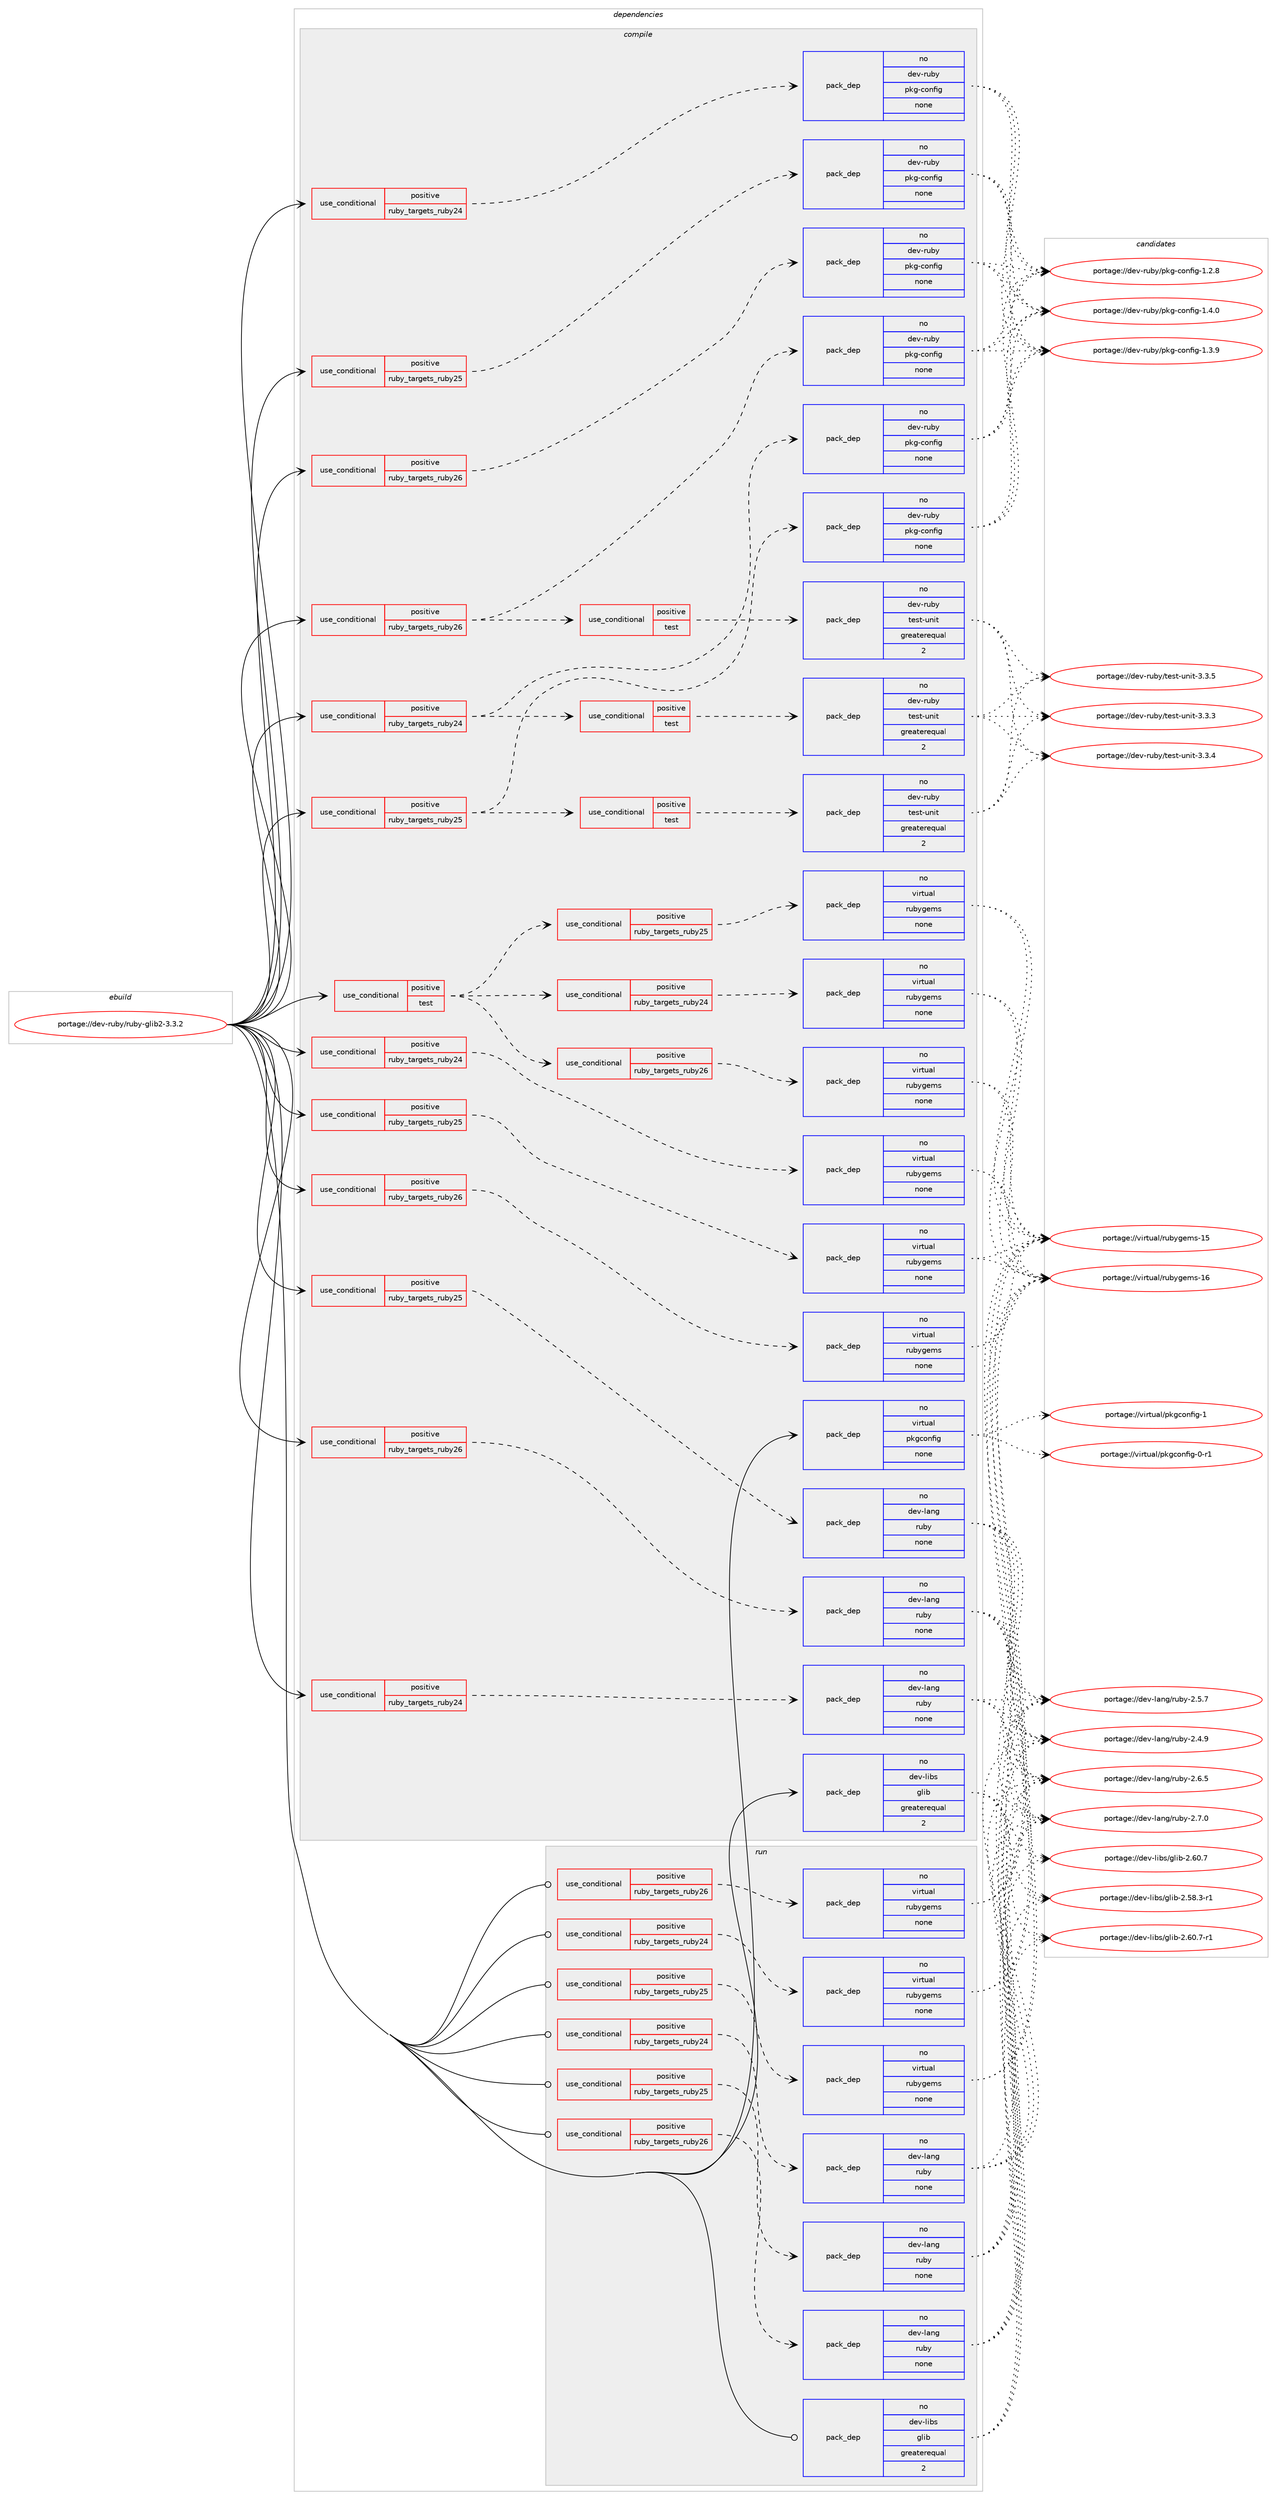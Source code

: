 digraph prolog {

# *************
# Graph options
# *************

newrank=true;
concentrate=true;
compound=true;
graph [rankdir=LR,fontname=Helvetica,fontsize=10,ranksep=1.5];#, ranksep=2.5, nodesep=0.2];
edge  [arrowhead=vee];
node  [fontname=Helvetica,fontsize=10];

# **********
# The ebuild
# **********

subgraph cluster_leftcol {
color=gray;
rank=same;
label=<<i>ebuild</i>>;
id [label="portage://dev-ruby/ruby-glib2-3.3.2", color=red, width=4, href="../dev-ruby/ruby-glib2-3.3.2.svg"];
}

# ****************
# The dependencies
# ****************

subgraph cluster_midcol {
color=gray;
label=<<i>dependencies</i>>;
subgraph cluster_compile {
fillcolor="#eeeeee";
style=filled;
label=<<i>compile</i>>;
subgraph cond72426 {
dependency326547 [label=<<TABLE BORDER="0" CELLBORDER="1" CELLSPACING="0" CELLPADDING="4"><TR><TD ROWSPAN="3" CELLPADDING="10">use_conditional</TD></TR><TR><TD>positive</TD></TR><TR><TD>ruby_targets_ruby24</TD></TR></TABLE>>, shape=none, color=red];
subgraph pack249374 {
dependency326548 [label=<<TABLE BORDER="0" CELLBORDER="1" CELLSPACING="0" CELLPADDING="4" WIDTH="220"><TR><TD ROWSPAN="6" CELLPADDING="30">pack_dep</TD></TR><TR><TD WIDTH="110">no</TD></TR><TR><TD>dev-lang</TD></TR><TR><TD>ruby</TD></TR><TR><TD>none</TD></TR><TR><TD></TD></TR></TABLE>>, shape=none, color=blue];
}
dependency326547:e -> dependency326548:w [weight=20,style="dashed",arrowhead="vee"];
}
id:e -> dependency326547:w [weight=20,style="solid",arrowhead="vee"];
subgraph cond72427 {
dependency326549 [label=<<TABLE BORDER="0" CELLBORDER="1" CELLSPACING="0" CELLPADDING="4"><TR><TD ROWSPAN="3" CELLPADDING="10">use_conditional</TD></TR><TR><TD>positive</TD></TR><TR><TD>ruby_targets_ruby24</TD></TR></TABLE>>, shape=none, color=red];
subgraph pack249375 {
dependency326550 [label=<<TABLE BORDER="0" CELLBORDER="1" CELLSPACING="0" CELLPADDING="4" WIDTH="220"><TR><TD ROWSPAN="6" CELLPADDING="30">pack_dep</TD></TR><TR><TD WIDTH="110">no</TD></TR><TR><TD>dev-ruby</TD></TR><TR><TD>pkg-config</TD></TR><TR><TD>none</TD></TR><TR><TD></TD></TR></TABLE>>, shape=none, color=blue];
}
dependency326549:e -> dependency326550:w [weight=20,style="dashed",arrowhead="vee"];
}
id:e -> dependency326549:w [weight=20,style="solid",arrowhead="vee"];
subgraph cond72428 {
dependency326551 [label=<<TABLE BORDER="0" CELLBORDER="1" CELLSPACING="0" CELLPADDING="4"><TR><TD ROWSPAN="3" CELLPADDING="10">use_conditional</TD></TR><TR><TD>positive</TD></TR><TR><TD>ruby_targets_ruby24</TD></TR></TABLE>>, shape=none, color=red];
subgraph pack249376 {
dependency326552 [label=<<TABLE BORDER="0" CELLBORDER="1" CELLSPACING="0" CELLPADDING="4" WIDTH="220"><TR><TD ROWSPAN="6" CELLPADDING="30">pack_dep</TD></TR><TR><TD WIDTH="110">no</TD></TR><TR><TD>dev-ruby</TD></TR><TR><TD>pkg-config</TD></TR><TR><TD>none</TD></TR><TR><TD></TD></TR></TABLE>>, shape=none, color=blue];
}
dependency326551:e -> dependency326552:w [weight=20,style="dashed",arrowhead="vee"];
subgraph cond72429 {
dependency326553 [label=<<TABLE BORDER="0" CELLBORDER="1" CELLSPACING="0" CELLPADDING="4"><TR><TD ROWSPAN="3" CELLPADDING="10">use_conditional</TD></TR><TR><TD>positive</TD></TR><TR><TD>test</TD></TR></TABLE>>, shape=none, color=red];
subgraph pack249377 {
dependency326554 [label=<<TABLE BORDER="0" CELLBORDER="1" CELLSPACING="0" CELLPADDING="4" WIDTH="220"><TR><TD ROWSPAN="6" CELLPADDING="30">pack_dep</TD></TR><TR><TD WIDTH="110">no</TD></TR><TR><TD>dev-ruby</TD></TR><TR><TD>test-unit</TD></TR><TR><TD>greaterequal</TD></TR><TR><TD>2</TD></TR></TABLE>>, shape=none, color=blue];
}
dependency326553:e -> dependency326554:w [weight=20,style="dashed",arrowhead="vee"];
}
dependency326551:e -> dependency326553:w [weight=20,style="dashed",arrowhead="vee"];
}
id:e -> dependency326551:w [weight=20,style="solid",arrowhead="vee"];
subgraph cond72430 {
dependency326555 [label=<<TABLE BORDER="0" CELLBORDER="1" CELLSPACING="0" CELLPADDING="4"><TR><TD ROWSPAN="3" CELLPADDING="10">use_conditional</TD></TR><TR><TD>positive</TD></TR><TR><TD>ruby_targets_ruby24</TD></TR></TABLE>>, shape=none, color=red];
subgraph pack249378 {
dependency326556 [label=<<TABLE BORDER="0" CELLBORDER="1" CELLSPACING="0" CELLPADDING="4" WIDTH="220"><TR><TD ROWSPAN="6" CELLPADDING="30">pack_dep</TD></TR><TR><TD WIDTH="110">no</TD></TR><TR><TD>virtual</TD></TR><TR><TD>rubygems</TD></TR><TR><TD>none</TD></TR><TR><TD></TD></TR></TABLE>>, shape=none, color=blue];
}
dependency326555:e -> dependency326556:w [weight=20,style="dashed",arrowhead="vee"];
}
id:e -> dependency326555:w [weight=20,style="solid",arrowhead="vee"];
subgraph cond72431 {
dependency326557 [label=<<TABLE BORDER="0" CELLBORDER="1" CELLSPACING="0" CELLPADDING="4"><TR><TD ROWSPAN="3" CELLPADDING="10">use_conditional</TD></TR><TR><TD>positive</TD></TR><TR><TD>ruby_targets_ruby25</TD></TR></TABLE>>, shape=none, color=red];
subgraph pack249379 {
dependency326558 [label=<<TABLE BORDER="0" CELLBORDER="1" CELLSPACING="0" CELLPADDING="4" WIDTH="220"><TR><TD ROWSPAN="6" CELLPADDING="30">pack_dep</TD></TR><TR><TD WIDTH="110">no</TD></TR><TR><TD>dev-lang</TD></TR><TR><TD>ruby</TD></TR><TR><TD>none</TD></TR><TR><TD></TD></TR></TABLE>>, shape=none, color=blue];
}
dependency326557:e -> dependency326558:w [weight=20,style="dashed",arrowhead="vee"];
}
id:e -> dependency326557:w [weight=20,style="solid",arrowhead="vee"];
subgraph cond72432 {
dependency326559 [label=<<TABLE BORDER="0" CELLBORDER="1" CELLSPACING="0" CELLPADDING="4"><TR><TD ROWSPAN="3" CELLPADDING="10">use_conditional</TD></TR><TR><TD>positive</TD></TR><TR><TD>ruby_targets_ruby25</TD></TR></TABLE>>, shape=none, color=red];
subgraph pack249380 {
dependency326560 [label=<<TABLE BORDER="0" CELLBORDER="1" CELLSPACING="0" CELLPADDING="4" WIDTH="220"><TR><TD ROWSPAN="6" CELLPADDING="30">pack_dep</TD></TR><TR><TD WIDTH="110">no</TD></TR><TR><TD>dev-ruby</TD></TR><TR><TD>pkg-config</TD></TR><TR><TD>none</TD></TR><TR><TD></TD></TR></TABLE>>, shape=none, color=blue];
}
dependency326559:e -> dependency326560:w [weight=20,style="dashed",arrowhead="vee"];
}
id:e -> dependency326559:w [weight=20,style="solid",arrowhead="vee"];
subgraph cond72433 {
dependency326561 [label=<<TABLE BORDER="0" CELLBORDER="1" CELLSPACING="0" CELLPADDING="4"><TR><TD ROWSPAN="3" CELLPADDING="10">use_conditional</TD></TR><TR><TD>positive</TD></TR><TR><TD>ruby_targets_ruby25</TD></TR></TABLE>>, shape=none, color=red];
subgraph pack249381 {
dependency326562 [label=<<TABLE BORDER="0" CELLBORDER="1" CELLSPACING="0" CELLPADDING="4" WIDTH="220"><TR><TD ROWSPAN="6" CELLPADDING="30">pack_dep</TD></TR><TR><TD WIDTH="110">no</TD></TR><TR><TD>dev-ruby</TD></TR><TR><TD>pkg-config</TD></TR><TR><TD>none</TD></TR><TR><TD></TD></TR></TABLE>>, shape=none, color=blue];
}
dependency326561:e -> dependency326562:w [weight=20,style="dashed",arrowhead="vee"];
subgraph cond72434 {
dependency326563 [label=<<TABLE BORDER="0" CELLBORDER="1" CELLSPACING="0" CELLPADDING="4"><TR><TD ROWSPAN="3" CELLPADDING="10">use_conditional</TD></TR><TR><TD>positive</TD></TR><TR><TD>test</TD></TR></TABLE>>, shape=none, color=red];
subgraph pack249382 {
dependency326564 [label=<<TABLE BORDER="0" CELLBORDER="1" CELLSPACING="0" CELLPADDING="4" WIDTH="220"><TR><TD ROWSPAN="6" CELLPADDING="30">pack_dep</TD></TR><TR><TD WIDTH="110">no</TD></TR><TR><TD>dev-ruby</TD></TR><TR><TD>test-unit</TD></TR><TR><TD>greaterequal</TD></TR><TR><TD>2</TD></TR></TABLE>>, shape=none, color=blue];
}
dependency326563:e -> dependency326564:w [weight=20,style="dashed",arrowhead="vee"];
}
dependency326561:e -> dependency326563:w [weight=20,style="dashed",arrowhead="vee"];
}
id:e -> dependency326561:w [weight=20,style="solid",arrowhead="vee"];
subgraph cond72435 {
dependency326565 [label=<<TABLE BORDER="0" CELLBORDER="1" CELLSPACING="0" CELLPADDING="4"><TR><TD ROWSPAN="3" CELLPADDING="10">use_conditional</TD></TR><TR><TD>positive</TD></TR><TR><TD>ruby_targets_ruby25</TD></TR></TABLE>>, shape=none, color=red];
subgraph pack249383 {
dependency326566 [label=<<TABLE BORDER="0" CELLBORDER="1" CELLSPACING="0" CELLPADDING="4" WIDTH="220"><TR><TD ROWSPAN="6" CELLPADDING="30">pack_dep</TD></TR><TR><TD WIDTH="110">no</TD></TR><TR><TD>virtual</TD></TR><TR><TD>rubygems</TD></TR><TR><TD>none</TD></TR><TR><TD></TD></TR></TABLE>>, shape=none, color=blue];
}
dependency326565:e -> dependency326566:w [weight=20,style="dashed",arrowhead="vee"];
}
id:e -> dependency326565:w [weight=20,style="solid",arrowhead="vee"];
subgraph cond72436 {
dependency326567 [label=<<TABLE BORDER="0" CELLBORDER="1" CELLSPACING="0" CELLPADDING="4"><TR><TD ROWSPAN="3" CELLPADDING="10">use_conditional</TD></TR><TR><TD>positive</TD></TR><TR><TD>ruby_targets_ruby26</TD></TR></TABLE>>, shape=none, color=red];
subgraph pack249384 {
dependency326568 [label=<<TABLE BORDER="0" CELLBORDER="1" CELLSPACING="0" CELLPADDING="4" WIDTH="220"><TR><TD ROWSPAN="6" CELLPADDING="30">pack_dep</TD></TR><TR><TD WIDTH="110">no</TD></TR><TR><TD>dev-lang</TD></TR><TR><TD>ruby</TD></TR><TR><TD>none</TD></TR><TR><TD></TD></TR></TABLE>>, shape=none, color=blue];
}
dependency326567:e -> dependency326568:w [weight=20,style="dashed",arrowhead="vee"];
}
id:e -> dependency326567:w [weight=20,style="solid",arrowhead="vee"];
subgraph cond72437 {
dependency326569 [label=<<TABLE BORDER="0" CELLBORDER="1" CELLSPACING="0" CELLPADDING="4"><TR><TD ROWSPAN="3" CELLPADDING="10">use_conditional</TD></TR><TR><TD>positive</TD></TR><TR><TD>ruby_targets_ruby26</TD></TR></TABLE>>, shape=none, color=red];
subgraph pack249385 {
dependency326570 [label=<<TABLE BORDER="0" CELLBORDER="1" CELLSPACING="0" CELLPADDING="4" WIDTH="220"><TR><TD ROWSPAN="6" CELLPADDING="30">pack_dep</TD></TR><TR><TD WIDTH="110">no</TD></TR><TR><TD>dev-ruby</TD></TR><TR><TD>pkg-config</TD></TR><TR><TD>none</TD></TR><TR><TD></TD></TR></TABLE>>, shape=none, color=blue];
}
dependency326569:e -> dependency326570:w [weight=20,style="dashed",arrowhead="vee"];
}
id:e -> dependency326569:w [weight=20,style="solid",arrowhead="vee"];
subgraph cond72438 {
dependency326571 [label=<<TABLE BORDER="0" CELLBORDER="1" CELLSPACING="0" CELLPADDING="4"><TR><TD ROWSPAN="3" CELLPADDING="10">use_conditional</TD></TR><TR><TD>positive</TD></TR><TR><TD>ruby_targets_ruby26</TD></TR></TABLE>>, shape=none, color=red];
subgraph pack249386 {
dependency326572 [label=<<TABLE BORDER="0" CELLBORDER="1" CELLSPACING="0" CELLPADDING="4" WIDTH="220"><TR><TD ROWSPAN="6" CELLPADDING="30">pack_dep</TD></TR><TR><TD WIDTH="110">no</TD></TR><TR><TD>dev-ruby</TD></TR><TR><TD>pkg-config</TD></TR><TR><TD>none</TD></TR><TR><TD></TD></TR></TABLE>>, shape=none, color=blue];
}
dependency326571:e -> dependency326572:w [weight=20,style="dashed",arrowhead="vee"];
subgraph cond72439 {
dependency326573 [label=<<TABLE BORDER="0" CELLBORDER="1" CELLSPACING="0" CELLPADDING="4"><TR><TD ROWSPAN="3" CELLPADDING="10">use_conditional</TD></TR><TR><TD>positive</TD></TR><TR><TD>test</TD></TR></TABLE>>, shape=none, color=red];
subgraph pack249387 {
dependency326574 [label=<<TABLE BORDER="0" CELLBORDER="1" CELLSPACING="0" CELLPADDING="4" WIDTH="220"><TR><TD ROWSPAN="6" CELLPADDING="30">pack_dep</TD></TR><TR><TD WIDTH="110">no</TD></TR><TR><TD>dev-ruby</TD></TR><TR><TD>test-unit</TD></TR><TR><TD>greaterequal</TD></TR><TR><TD>2</TD></TR></TABLE>>, shape=none, color=blue];
}
dependency326573:e -> dependency326574:w [weight=20,style="dashed",arrowhead="vee"];
}
dependency326571:e -> dependency326573:w [weight=20,style="dashed",arrowhead="vee"];
}
id:e -> dependency326571:w [weight=20,style="solid",arrowhead="vee"];
subgraph cond72440 {
dependency326575 [label=<<TABLE BORDER="0" CELLBORDER="1" CELLSPACING="0" CELLPADDING="4"><TR><TD ROWSPAN="3" CELLPADDING="10">use_conditional</TD></TR><TR><TD>positive</TD></TR><TR><TD>ruby_targets_ruby26</TD></TR></TABLE>>, shape=none, color=red];
subgraph pack249388 {
dependency326576 [label=<<TABLE BORDER="0" CELLBORDER="1" CELLSPACING="0" CELLPADDING="4" WIDTH="220"><TR><TD ROWSPAN="6" CELLPADDING="30">pack_dep</TD></TR><TR><TD WIDTH="110">no</TD></TR><TR><TD>virtual</TD></TR><TR><TD>rubygems</TD></TR><TR><TD>none</TD></TR><TR><TD></TD></TR></TABLE>>, shape=none, color=blue];
}
dependency326575:e -> dependency326576:w [weight=20,style="dashed",arrowhead="vee"];
}
id:e -> dependency326575:w [weight=20,style="solid",arrowhead="vee"];
subgraph cond72441 {
dependency326577 [label=<<TABLE BORDER="0" CELLBORDER="1" CELLSPACING="0" CELLPADDING="4"><TR><TD ROWSPAN="3" CELLPADDING="10">use_conditional</TD></TR><TR><TD>positive</TD></TR><TR><TD>test</TD></TR></TABLE>>, shape=none, color=red];
subgraph cond72442 {
dependency326578 [label=<<TABLE BORDER="0" CELLBORDER="1" CELLSPACING="0" CELLPADDING="4"><TR><TD ROWSPAN="3" CELLPADDING="10">use_conditional</TD></TR><TR><TD>positive</TD></TR><TR><TD>ruby_targets_ruby24</TD></TR></TABLE>>, shape=none, color=red];
subgraph pack249389 {
dependency326579 [label=<<TABLE BORDER="0" CELLBORDER="1" CELLSPACING="0" CELLPADDING="4" WIDTH="220"><TR><TD ROWSPAN="6" CELLPADDING="30">pack_dep</TD></TR><TR><TD WIDTH="110">no</TD></TR><TR><TD>virtual</TD></TR><TR><TD>rubygems</TD></TR><TR><TD>none</TD></TR><TR><TD></TD></TR></TABLE>>, shape=none, color=blue];
}
dependency326578:e -> dependency326579:w [weight=20,style="dashed",arrowhead="vee"];
}
dependency326577:e -> dependency326578:w [weight=20,style="dashed",arrowhead="vee"];
subgraph cond72443 {
dependency326580 [label=<<TABLE BORDER="0" CELLBORDER="1" CELLSPACING="0" CELLPADDING="4"><TR><TD ROWSPAN="3" CELLPADDING="10">use_conditional</TD></TR><TR><TD>positive</TD></TR><TR><TD>ruby_targets_ruby25</TD></TR></TABLE>>, shape=none, color=red];
subgraph pack249390 {
dependency326581 [label=<<TABLE BORDER="0" CELLBORDER="1" CELLSPACING="0" CELLPADDING="4" WIDTH="220"><TR><TD ROWSPAN="6" CELLPADDING="30">pack_dep</TD></TR><TR><TD WIDTH="110">no</TD></TR><TR><TD>virtual</TD></TR><TR><TD>rubygems</TD></TR><TR><TD>none</TD></TR><TR><TD></TD></TR></TABLE>>, shape=none, color=blue];
}
dependency326580:e -> dependency326581:w [weight=20,style="dashed",arrowhead="vee"];
}
dependency326577:e -> dependency326580:w [weight=20,style="dashed",arrowhead="vee"];
subgraph cond72444 {
dependency326582 [label=<<TABLE BORDER="0" CELLBORDER="1" CELLSPACING="0" CELLPADDING="4"><TR><TD ROWSPAN="3" CELLPADDING="10">use_conditional</TD></TR><TR><TD>positive</TD></TR><TR><TD>ruby_targets_ruby26</TD></TR></TABLE>>, shape=none, color=red];
subgraph pack249391 {
dependency326583 [label=<<TABLE BORDER="0" CELLBORDER="1" CELLSPACING="0" CELLPADDING="4" WIDTH="220"><TR><TD ROWSPAN="6" CELLPADDING="30">pack_dep</TD></TR><TR><TD WIDTH="110">no</TD></TR><TR><TD>virtual</TD></TR><TR><TD>rubygems</TD></TR><TR><TD>none</TD></TR><TR><TD></TD></TR></TABLE>>, shape=none, color=blue];
}
dependency326582:e -> dependency326583:w [weight=20,style="dashed",arrowhead="vee"];
}
dependency326577:e -> dependency326582:w [weight=20,style="dashed",arrowhead="vee"];
}
id:e -> dependency326577:w [weight=20,style="solid",arrowhead="vee"];
subgraph pack249392 {
dependency326584 [label=<<TABLE BORDER="0" CELLBORDER="1" CELLSPACING="0" CELLPADDING="4" WIDTH="220"><TR><TD ROWSPAN="6" CELLPADDING="30">pack_dep</TD></TR><TR><TD WIDTH="110">no</TD></TR><TR><TD>dev-libs</TD></TR><TR><TD>glib</TD></TR><TR><TD>greaterequal</TD></TR><TR><TD>2</TD></TR></TABLE>>, shape=none, color=blue];
}
id:e -> dependency326584:w [weight=20,style="solid",arrowhead="vee"];
subgraph pack249393 {
dependency326585 [label=<<TABLE BORDER="0" CELLBORDER="1" CELLSPACING="0" CELLPADDING="4" WIDTH="220"><TR><TD ROWSPAN="6" CELLPADDING="30">pack_dep</TD></TR><TR><TD WIDTH="110">no</TD></TR><TR><TD>virtual</TD></TR><TR><TD>pkgconfig</TD></TR><TR><TD>none</TD></TR><TR><TD></TD></TR></TABLE>>, shape=none, color=blue];
}
id:e -> dependency326585:w [weight=20,style="solid",arrowhead="vee"];
}
subgraph cluster_compileandrun {
fillcolor="#eeeeee";
style=filled;
label=<<i>compile and run</i>>;
}
subgraph cluster_run {
fillcolor="#eeeeee";
style=filled;
label=<<i>run</i>>;
subgraph cond72445 {
dependency326586 [label=<<TABLE BORDER="0" CELLBORDER="1" CELLSPACING="0" CELLPADDING="4"><TR><TD ROWSPAN="3" CELLPADDING="10">use_conditional</TD></TR><TR><TD>positive</TD></TR><TR><TD>ruby_targets_ruby24</TD></TR></TABLE>>, shape=none, color=red];
subgraph pack249394 {
dependency326587 [label=<<TABLE BORDER="0" CELLBORDER="1" CELLSPACING="0" CELLPADDING="4" WIDTH="220"><TR><TD ROWSPAN="6" CELLPADDING="30">pack_dep</TD></TR><TR><TD WIDTH="110">no</TD></TR><TR><TD>dev-lang</TD></TR><TR><TD>ruby</TD></TR><TR><TD>none</TD></TR><TR><TD></TD></TR></TABLE>>, shape=none, color=blue];
}
dependency326586:e -> dependency326587:w [weight=20,style="dashed",arrowhead="vee"];
}
id:e -> dependency326586:w [weight=20,style="solid",arrowhead="odot"];
subgraph cond72446 {
dependency326588 [label=<<TABLE BORDER="0" CELLBORDER="1" CELLSPACING="0" CELLPADDING="4"><TR><TD ROWSPAN="3" CELLPADDING="10">use_conditional</TD></TR><TR><TD>positive</TD></TR><TR><TD>ruby_targets_ruby24</TD></TR></TABLE>>, shape=none, color=red];
subgraph pack249395 {
dependency326589 [label=<<TABLE BORDER="0" CELLBORDER="1" CELLSPACING="0" CELLPADDING="4" WIDTH="220"><TR><TD ROWSPAN="6" CELLPADDING="30">pack_dep</TD></TR><TR><TD WIDTH="110">no</TD></TR><TR><TD>virtual</TD></TR><TR><TD>rubygems</TD></TR><TR><TD>none</TD></TR><TR><TD></TD></TR></TABLE>>, shape=none, color=blue];
}
dependency326588:e -> dependency326589:w [weight=20,style="dashed",arrowhead="vee"];
}
id:e -> dependency326588:w [weight=20,style="solid",arrowhead="odot"];
subgraph cond72447 {
dependency326590 [label=<<TABLE BORDER="0" CELLBORDER="1" CELLSPACING="0" CELLPADDING="4"><TR><TD ROWSPAN="3" CELLPADDING="10">use_conditional</TD></TR><TR><TD>positive</TD></TR><TR><TD>ruby_targets_ruby25</TD></TR></TABLE>>, shape=none, color=red];
subgraph pack249396 {
dependency326591 [label=<<TABLE BORDER="0" CELLBORDER="1" CELLSPACING="0" CELLPADDING="4" WIDTH="220"><TR><TD ROWSPAN="6" CELLPADDING="30">pack_dep</TD></TR><TR><TD WIDTH="110">no</TD></TR><TR><TD>dev-lang</TD></TR><TR><TD>ruby</TD></TR><TR><TD>none</TD></TR><TR><TD></TD></TR></TABLE>>, shape=none, color=blue];
}
dependency326590:e -> dependency326591:w [weight=20,style="dashed",arrowhead="vee"];
}
id:e -> dependency326590:w [weight=20,style="solid",arrowhead="odot"];
subgraph cond72448 {
dependency326592 [label=<<TABLE BORDER="0" CELLBORDER="1" CELLSPACING="0" CELLPADDING="4"><TR><TD ROWSPAN="3" CELLPADDING="10">use_conditional</TD></TR><TR><TD>positive</TD></TR><TR><TD>ruby_targets_ruby25</TD></TR></TABLE>>, shape=none, color=red];
subgraph pack249397 {
dependency326593 [label=<<TABLE BORDER="0" CELLBORDER="1" CELLSPACING="0" CELLPADDING="4" WIDTH="220"><TR><TD ROWSPAN="6" CELLPADDING="30">pack_dep</TD></TR><TR><TD WIDTH="110">no</TD></TR><TR><TD>virtual</TD></TR><TR><TD>rubygems</TD></TR><TR><TD>none</TD></TR><TR><TD></TD></TR></TABLE>>, shape=none, color=blue];
}
dependency326592:e -> dependency326593:w [weight=20,style="dashed",arrowhead="vee"];
}
id:e -> dependency326592:w [weight=20,style="solid",arrowhead="odot"];
subgraph cond72449 {
dependency326594 [label=<<TABLE BORDER="0" CELLBORDER="1" CELLSPACING="0" CELLPADDING="4"><TR><TD ROWSPAN="3" CELLPADDING="10">use_conditional</TD></TR><TR><TD>positive</TD></TR><TR><TD>ruby_targets_ruby26</TD></TR></TABLE>>, shape=none, color=red];
subgraph pack249398 {
dependency326595 [label=<<TABLE BORDER="0" CELLBORDER="1" CELLSPACING="0" CELLPADDING="4" WIDTH="220"><TR><TD ROWSPAN="6" CELLPADDING="30">pack_dep</TD></TR><TR><TD WIDTH="110">no</TD></TR><TR><TD>dev-lang</TD></TR><TR><TD>ruby</TD></TR><TR><TD>none</TD></TR><TR><TD></TD></TR></TABLE>>, shape=none, color=blue];
}
dependency326594:e -> dependency326595:w [weight=20,style="dashed",arrowhead="vee"];
}
id:e -> dependency326594:w [weight=20,style="solid",arrowhead="odot"];
subgraph cond72450 {
dependency326596 [label=<<TABLE BORDER="0" CELLBORDER="1" CELLSPACING="0" CELLPADDING="4"><TR><TD ROWSPAN="3" CELLPADDING="10">use_conditional</TD></TR><TR><TD>positive</TD></TR><TR><TD>ruby_targets_ruby26</TD></TR></TABLE>>, shape=none, color=red];
subgraph pack249399 {
dependency326597 [label=<<TABLE BORDER="0" CELLBORDER="1" CELLSPACING="0" CELLPADDING="4" WIDTH="220"><TR><TD ROWSPAN="6" CELLPADDING="30">pack_dep</TD></TR><TR><TD WIDTH="110">no</TD></TR><TR><TD>virtual</TD></TR><TR><TD>rubygems</TD></TR><TR><TD>none</TD></TR><TR><TD></TD></TR></TABLE>>, shape=none, color=blue];
}
dependency326596:e -> dependency326597:w [weight=20,style="dashed",arrowhead="vee"];
}
id:e -> dependency326596:w [weight=20,style="solid",arrowhead="odot"];
subgraph pack249400 {
dependency326598 [label=<<TABLE BORDER="0" CELLBORDER="1" CELLSPACING="0" CELLPADDING="4" WIDTH="220"><TR><TD ROWSPAN="6" CELLPADDING="30">pack_dep</TD></TR><TR><TD WIDTH="110">no</TD></TR><TR><TD>dev-libs</TD></TR><TR><TD>glib</TD></TR><TR><TD>greaterequal</TD></TR><TR><TD>2</TD></TR></TABLE>>, shape=none, color=blue];
}
id:e -> dependency326598:w [weight=20,style="solid",arrowhead="odot"];
}
}

# **************
# The candidates
# **************

subgraph cluster_choices {
rank=same;
color=gray;
label=<<i>candidates</i>>;

subgraph choice249374 {
color=black;
nodesep=1;
choice10010111845108971101034711411798121455046554648 [label="portage://dev-lang/ruby-2.7.0", color=red, width=4,href="../dev-lang/ruby-2.7.0.svg"];
choice10010111845108971101034711411798121455046544653 [label="portage://dev-lang/ruby-2.6.5", color=red, width=4,href="../dev-lang/ruby-2.6.5.svg"];
choice10010111845108971101034711411798121455046534655 [label="portage://dev-lang/ruby-2.5.7", color=red, width=4,href="../dev-lang/ruby-2.5.7.svg"];
choice10010111845108971101034711411798121455046524657 [label="portage://dev-lang/ruby-2.4.9", color=red, width=4,href="../dev-lang/ruby-2.4.9.svg"];
dependency326548:e -> choice10010111845108971101034711411798121455046554648:w [style=dotted,weight="100"];
dependency326548:e -> choice10010111845108971101034711411798121455046544653:w [style=dotted,weight="100"];
dependency326548:e -> choice10010111845108971101034711411798121455046534655:w [style=dotted,weight="100"];
dependency326548:e -> choice10010111845108971101034711411798121455046524657:w [style=dotted,weight="100"];
}
subgraph choice249375 {
color=black;
nodesep=1;
choice1001011184511411798121471121071034599111110102105103454946524648 [label="portage://dev-ruby/pkg-config-1.4.0", color=red, width=4,href="../dev-ruby/pkg-config-1.4.0.svg"];
choice1001011184511411798121471121071034599111110102105103454946514657 [label="portage://dev-ruby/pkg-config-1.3.9", color=red, width=4,href="../dev-ruby/pkg-config-1.3.9.svg"];
choice1001011184511411798121471121071034599111110102105103454946504656 [label="portage://dev-ruby/pkg-config-1.2.8", color=red, width=4,href="../dev-ruby/pkg-config-1.2.8.svg"];
dependency326550:e -> choice1001011184511411798121471121071034599111110102105103454946524648:w [style=dotted,weight="100"];
dependency326550:e -> choice1001011184511411798121471121071034599111110102105103454946514657:w [style=dotted,weight="100"];
dependency326550:e -> choice1001011184511411798121471121071034599111110102105103454946504656:w [style=dotted,weight="100"];
}
subgraph choice249376 {
color=black;
nodesep=1;
choice1001011184511411798121471121071034599111110102105103454946524648 [label="portage://dev-ruby/pkg-config-1.4.0", color=red, width=4,href="../dev-ruby/pkg-config-1.4.0.svg"];
choice1001011184511411798121471121071034599111110102105103454946514657 [label="portage://dev-ruby/pkg-config-1.3.9", color=red, width=4,href="../dev-ruby/pkg-config-1.3.9.svg"];
choice1001011184511411798121471121071034599111110102105103454946504656 [label="portage://dev-ruby/pkg-config-1.2.8", color=red, width=4,href="../dev-ruby/pkg-config-1.2.8.svg"];
dependency326552:e -> choice1001011184511411798121471121071034599111110102105103454946524648:w [style=dotted,weight="100"];
dependency326552:e -> choice1001011184511411798121471121071034599111110102105103454946514657:w [style=dotted,weight="100"];
dependency326552:e -> choice1001011184511411798121471121071034599111110102105103454946504656:w [style=dotted,weight="100"];
}
subgraph choice249377 {
color=black;
nodesep=1;
choice10010111845114117981214711610111511645117110105116455146514653 [label="portage://dev-ruby/test-unit-3.3.5", color=red, width=4,href="../dev-ruby/test-unit-3.3.5.svg"];
choice10010111845114117981214711610111511645117110105116455146514652 [label="portage://dev-ruby/test-unit-3.3.4", color=red, width=4,href="../dev-ruby/test-unit-3.3.4.svg"];
choice10010111845114117981214711610111511645117110105116455146514651 [label="portage://dev-ruby/test-unit-3.3.3", color=red, width=4,href="../dev-ruby/test-unit-3.3.3.svg"];
dependency326554:e -> choice10010111845114117981214711610111511645117110105116455146514653:w [style=dotted,weight="100"];
dependency326554:e -> choice10010111845114117981214711610111511645117110105116455146514652:w [style=dotted,weight="100"];
dependency326554:e -> choice10010111845114117981214711610111511645117110105116455146514651:w [style=dotted,weight="100"];
}
subgraph choice249378 {
color=black;
nodesep=1;
choice118105114116117971084711411798121103101109115454954 [label="portage://virtual/rubygems-16", color=red, width=4,href="../virtual/rubygems-16.svg"];
choice118105114116117971084711411798121103101109115454953 [label="portage://virtual/rubygems-15", color=red, width=4,href="../virtual/rubygems-15.svg"];
dependency326556:e -> choice118105114116117971084711411798121103101109115454954:w [style=dotted,weight="100"];
dependency326556:e -> choice118105114116117971084711411798121103101109115454953:w [style=dotted,weight="100"];
}
subgraph choice249379 {
color=black;
nodesep=1;
choice10010111845108971101034711411798121455046554648 [label="portage://dev-lang/ruby-2.7.0", color=red, width=4,href="../dev-lang/ruby-2.7.0.svg"];
choice10010111845108971101034711411798121455046544653 [label="portage://dev-lang/ruby-2.6.5", color=red, width=4,href="../dev-lang/ruby-2.6.5.svg"];
choice10010111845108971101034711411798121455046534655 [label="portage://dev-lang/ruby-2.5.7", color=red, width=4,href="../dev-lang/ruby-2.5.7.svg"];
choice10010111845108971101034711411798121455046524657 [label="portage://dev-lang/ruby-2.4.9", color=red, width=4,href="../dev-lang/ruby-2.4.9.svg"];
dependency326558:e -> choice10010111845108971101034711411798121455046554648:w [style=dotted,weight="100"];
dependency326558:e -> choice10010111845108971101034711411798121455046544653:w [style=dotted,weight="100"];
dependency326558:e -> choice10010111845108971101034711411798121455046534655:w [style=dotted,weight="100"];
dependency326558:e -> choice10010111845108971101034711411798121455046524657:w [style=dotted,weight="100"];
}
subgraph choice249380 {
color=black;
nodesep=1;
choice1001011184511411798121471121071034599111110102105103454946524648 [label="portage://dev-ruby/pkg-config-1.4.0", color=red, width=4,href="../dev-ruby/pkg-config-1.4.0.svg"];
choice1001011184511411798121471121071034599111110102105103454946514657 [label="portage://dev-ruby/pkg-config-1.3.9", color=red, width=4,href="../dev-ruby/pkg-config-1.3.9.svg"];
choice1001011184511411798121471121071034599111110102105103454946504656 [label="portage://dev-ruby/pkg-config-1.2.8", color=red, width=4,href="../dev-ruby/pkg-config-1.2.8.svg"];
dependency326560:e -> choice1001011184511411798121471121071034599111110102105103454946524648:w [style=dotted,weight="100"];
dependency326560:e -> choice1001011184511411798121471121071034599111110102105103454946514657:w [style=dotted,weight="100"];
dependency326560:e -> choice1001011184511411798121471121071034599111110102105103454946504656:w [style=dotted,weight="100"];
}
subgraph choice249381 {
color=black;
nodesep=1;
choice1001011184511411798121471121071034599111110102105103454946524648 [label="portage://dev-ruby/pkg-config-1.4.0", color=red, width=4,href="../dev-ruby/pkg-config-1.4.0.svg"];
choice1001011184511411798121471121071034599111110102105103454946514657 [label="portage://dev-ruby/pkg-config-1.3.9", color=red, width=4,href="../dev-ruby/pkg-config-1.3.9.svg"];
choice1001011184511411798121471121071034599111110102105103454946504656 [label="portage://dev-ruby/pkg-config-1.2.8", color=red, width=4,href="../dev-ruby/pkg-config-1.2.8.svg"];
dependency326562:e -> choice1001011184511411798121471121071034599111110102105103454946524648:w [style=dotted,weight="100"];
dependency326562:e -> choice1001011184511411798121471121071034599111110102105103454946514657:w [style=dotted,weight="100"];
dependency326562:e -> choice1001011184511411798121471121071034599111110102105103454946504656:w [style=dotted,weight="100"];
}
subgraph choice249382 {
color=black;
nodesep=1;
choice10010111845114117981214711610111511645117110105116455146514653 [label="portage://dev-ruby/test-unit-3.3.5", color=red, width=4,href="../dev-ruby/test-unit-3.3.5.svg"];
choice10010111845114117981214711610111511645117110105116455146514652 [label="portage://dev-ruby/test-unit-3.3.4", color=red, width=4,href="../dev-ruby/test-unit-3.3.4.svg"];
choice10010111845114117981214711610111511645117110105116455146514651 [label="portage://dev-ruby/test-unit-3.3.3", color=red, width=4,href="../dev-ruby/test-unit-3.3.3.svg"];
dependency326564:e -> choice10010111845114117981214711610111511645117110105116455146514653:w [style=dotted,weight="100"];
dependency326564:e -> choice10010111845114117981214711610111511645117110105116455146514652:w [style=dotted,weight="100"];
dependency326564:e -> choice10010111845114117981214711610111511645117110105116455146514651:w [style=dotted,weight="100"];
}
subgraph choice249383 {
color=black;
nodesep=1;
choice118105114116117971084711411798121103101109115454954 [label="portage://virtual/rubygems-16", color=red, width=4,href="../virtual/rubygems-16.svg"];
choice118105114116117971084711411798121103101109115454953 [label="portage://virtual/rubygems-15", color=red, width=4,href="../virtual/rubygems-15.svg"];
dependency326566:e -> choice118105114116117971084711411798121103101109115454954:w [style=dotted,weight="100"];
dependency326566:e -> choice118105114116117971084711411798121103101109115454953:w [style=dotted,weight="100"];
}
subgraph choice249384 {
color=black;
nodesep=1;
choice10010111845108971101034711411798121455046554648 [label="portage://dev-lang/ruby-2.7.0", color=red, width=4,href="../dev-lang/ruby-2.7.0.svg"];
choice10010111845108971101034711411798121455046544653 [label="portage://dev-lang/ruby-2.6.5", color=red, width=4,href="../dev-lang/ruby-2.6.5.svg"];
choice10010111845108971101034711411798121455046534655 [label="portage://dev-lang/ruby-2.5.7", color=red, width=4,href="../dev-lang/ruby-2.5.7.svg"];
choice10010111845108971101034711411798121455046524657 [label="portage://dev-lang/ruby-2.4.9", color=red, width=4,href="../dev-lang/ruby-2.4.9.svg"];
dependency326568:e -> choice10010111845108971101034711411798121455046554648:w [style=dotted,weight="100"];
dependency326568:e -> choice10010111845108971101034711411798121455046544653:w [style=dotted,weight="100"];
dependency326568:e -> choice10010111845108971101034711411798121455046534655:w [style=dotted,weight="100"];
dependency326568:e -> choice10010111845108971101034711411798121455046524657:w [style=dotted,weight="100"];
}
subgraph choice249385 {
color=black;
nodesep=1;
choice1001011184511411798121471121071034599111110102105103454946524648 [label="portage://dev-ruby/pkg-config-1.4.0", color=red, width=4,href="../dev-ruby/pkg-config-1.4.0.svg"];
choice1001011184511411798121471121071034599111110102105103454946514657 [label="portage://dev-ruby/pkg-config-1.3.9", color=red, width=4,href="../dev-ruby/pkg-config-1.3.9.svg"];
choice1001011184511411798121471121071034599111110102105103454946504656 [label="portage://dev-ruby/pkg-config-1.2.8", color=red, width=4,href="../dev-ruby/pkg-config-1.2.8.svg"];
dependency326570:e -> choice1001011184511411798121471121071034599111110102105103454946524648:w [style=dotted,weight="100"];
dependency326570:e -> choice1001011184511411798121471121071034599111110102105103454946514657:w [style=dotted,weight="100"];
dependency326570:e -> choice1001011184511411798121471121071034599111110102105103454946504656:w [style=dotted,weight="100"];
}
subgraph choice249386 {
color=black;
nodesep=1;
choice1001011184511411798121471121071034599111110102105103454946524648 [label="portage://dev-ruby/pkg-config-1.4.0", color=red, width=4,href="../dev-ruby/pkg-config-1.4.0.svg"];
choice1001011184511411798121471121071034599111110102105103454946514657 [label="portage://dev-ruby/pkg-config-1.3.9", color=red, width=4,href="../dev-ruby/pkg-config-1.3.9.svg"];
choice1001011184511411798121471121071034599111110102105103454946504656 [label="portage://dev-ruby/pkg-config-1.2.8", color=red, width=4,href="../dev-ruby/pkg-config-1.2.8.svg"];
dependency326572:e -> choice1001011184511411798121471121071034599111110102105103454946524648:w [style=dotted,weight="100"];
dependency326572:e -> choice1001011184511411798121471121071034599111110102105103454946514657:w [style=dotted,weight="100"];
dependency326572:e -> choice1001011184511411798121471121071034599111110102105103454946504656:w [style=dotted,weight="100"];
}
subgraph choice249387 {
color=black;
nodesep=1;
choice10010111845114117981214711610111511645117110105116455146514653 [label="portage://dev-ruby/test-unit-3.3.5", color=red, width=4,href="../dev-ruby/test-unit-3.3.5.svg"];
choice10010111845114117981214711610111511645117110105116455146514652 [label="portage://dev-ruby/test-unit-3.3.4", color=red, width=4,href="../dev-ruby/test-unit-3.3.4.svg"];
choice10010111845114117981214711610111511645117110105116455146514651 [label="portage://dev-ruby/test-unit-3.3.3", color=red, width=4,href="../dev-ruby/test-unit-3.3.3.svg"];
dependency326574:e -> choice10010111845114117981214711610111511645117110105116455146514653:w [style=dotted,weight="100"];
dependency326574:e -> choice10010111845114117981214711610111511645117110105116455146514652:w [style=dotted,weight="100"];
dependency326574:e -> choice10010111845114117981214711610111511645117110105116455146514651:w [style=dotted,weight="100"];
}
subgraph choice249388 {
color=black;
nodesep=1;
choice118105114116117971084711411798121103101109115454954 [label="portage://virtual/rubygems-16", color=red, width=4,href="../virtual/rubygems-16.svg"];
choice118105114116117971084711411798121103101109115454953 [label="portage://virtual/rubygems-15", color=red, width=4,href="../virtual/rubygems-15.svg"];
dependency326576:e -> choice118105114116117971084711411798121103101109115454954:w [style=dotted,weight="100"];
dependency326576:e -> choice118105114116117971084711411798121103101109115454953:w [style=dotted,weight="100"];
}
subgraph choice249389 {
color=black;
nodesep=1;
choice118105114116117971084711411798121103101109115454954 [label="portage://virtual/rubygems-16", color=red, width=4,href="../virtual/rubygems-16.svg"];
choice118105114116117971084711411798121103101109115454953 [label="portage://virtual/rubygems-15", color=red, width=4,href="../virtual/rubygems-15.svg"];
dependency326579:e -> choice118105114116117971084711411798121103101109115454954:w [style=dotted,weight="100"];
dependency326579:e -> choice118105114116117971084711411798121103101109115454953:w [style=dotted,weight="100"];
}
subgraph choice249390 {
color=black;
nodesep=1;
choice118105114116117971084711411798121103101109115454954 [label="portage://virtual/rubygems-16", color=red, width=4,href="../virtual/rubygems-16.svg"];
choice118105114116117971084711411798121103101109115454953 [label="portage://virtual/rubygems-15", color=red, width=4,href="../virtual/rubygems-15.svg"];
dependency326581:e -> choice118105114116117971084711411798121103101109115454954:w [style=dotted,weight="100"];
dependency326581:e -> choice118105114116117971084711411798121103101109115454953:w [style=dotted,weight="100"];
}
subgraph choice249391 {
color=black;
nodesep=1;
choice118105114116117971084711411798121103101109115454954 [label="portage://virtual/rubygems-16", color=red, width=4,href="../virtual/rubygems-16.svg"];
choice118105114116117971084711411798121103101109115454953 [label="portage://virtual/rubygems-15", color=red, width=4,href="../virtual/rubygems-15.svg"];
dependency326583:e -> choice118105114116117971084711411798121103101109115454954:w [style=dotted,weight="100"];
dependency326583:e -> choice118105114116117971084711411798121103101109115454953:w [style=dotted,weight="100"];
}
subgraph choice249392 {
color=black;
nodesep=1;
choice10010111845108105981154710310810598455046544846554511449 [label="portage://dev-libs/glib-2.60.7-r1", color=red, width=4,href="../dev-libs/glib-2.60.7-r1.svg"];
choice1001011184510810598115471031081059845504654484655 [label="portage://dev-libs/glib-2.60.7", color=red, width=4,href="../dev-libs/glib-2.60.7.svg"];
choice10010111845108105981154710310810598455046535646514511449 [label="portage://dev-libs/glib-2.58.3-r1", color=red, width=4,href="../dev-libs/glib-2.58.3-r1.svg"];
dependency326584:e -> choice10010111845108105981154710310810598455046544846554511449:w [style=dotted,weight="100"];
dependency326584:e -> choice1001011184510810598115471031081059845504654484655:w [style=dotted,weight="100"];
dependency326584:e -> choice10010111845108105981154710310810598455046535646514511449:w [style=dotted,weight="100"];
}
subgraph choice249393 {
color=black;
nodesep=1;
choice1181051141161179710847112107103991111101021051034549 [label="portage://virtual/pkgconfig-1", color=red, width=4,href="../virtual/pkgconfig-1.svg"];
choice11810511411611797108471121071039911111010210510345484511449 [label="portage://virtual/pkgconfig-0-r1", color=red, width=4,href="../virtual/pkgconfig-0-r1.svg"];
dependency326585:e -> choice1181051141161179710847112107103991111101021051034549:w [style=dotted,weight="100"];
dependency326585:e -> choice11810511411611797108471121071039911111010210510345484511449:w [style=dotted,weight="100"];
}
subgraph choice249394 {
color=black;
nodesep=1;
choice10010111845108971101034711411798121455046554648 [label="portage://dev-lang/ruby-2.7.0", color=red, width=4,href="../dev-lang/ruby-2.7.0.svg"];
choice10010111845108971101034711411798121455046544653 [label="portage://dev-lang/ruby-2.6.5", color=red, width=4,href="../dev-lang/ruby-2.6.5.svg"];
choice10010111845108971101034711411798121455046534655 [label="portage://dev-lang/ruby-2.5.7", color=red, width=4,href="../dev-lang/ruby-2.5.7.svg"];
choice10010111845108971101034711411798121455046524657 [label="portage://dev-lang/ruby-2.4.9", color=red, width=4,href="../dev-lang/ruby-2.4.9.svg"];
dependency326587:e -> choice10010111845108971101034711411798121455046554648:w [style=dotted,weight="100"];
dependency326587:e -> choice10010111845108971101034711411798121455046544653:w [style=dotted,weight="100"];
dependency326587:e -> choice10010111845108971101034711411798121455046534655:w [style=dotted,weight="100"];
dependency326587:e -> choice10010111845108971101034711411798121455046524657:w [style=dotted,weight="100"];
}
subgraph choice249395 {
color=black;
nodesep=1;
choice118105114116117971084711411798121103101109115454954 [label="portage://virtual/rubygems-16", color=red, width=4,href="../virtual/rubygems-16.svg"];
choice118105114116117971084711411798121103101109115454953 [label="portage://virtual/rubygems-15", color=red, width=4,href="../virtual/rubygems-15.svg"];
dependency326589:e -> choice118105114116117971084711411798121103101109115454954:w [style=dotted,weight="100"];
dependency326589:e -> choice118105114116117971084711411798121103101109115454953:w [style=dotted,weight="100"];
}
subgraph choice249396 {
color=black;
nodesep=1;
choice10010111845108971101034711411798121455046554648 [label="portage://dev-lang/ruby-2.7.0", color=red, width=4,href="../dev-lang/ruby-2.7.0.svg"];
choice10010111845108971101034711411798121455046544653 [label="portage://dev-lang/ruby-2.6.5", color=red, width=4,href="../dev-lang/ruby-2.6.5.svg"];
choice10010111845108971101034711411798121455046534655 [label="portage://dev-lang/ruby-2.5.7", color=red, width=4,href="../dev-lang/ruby-2.5.7.svg"];
choice10010111845108971101034711411798121455046524657 [label="portage://dev-lang/ruby-2.4.9", color=red, width=4,href="../dev-lang/ruby-2.4.9.svg"];
dependency326591:e -> choice10010111845108971101034711411798121455046554648:w [style=dotted,weight="100"];
dependency326591:e -> choice10010111845108971101034711411798121455046544653:w [style=dotted,weight="100"];
dependency326591:e -> choice10010111845108971101034711411798121455046534655:w [style=dotted,weight="100"];
dependency326591:e -> choice10010111845108971101034711411798121455046524657:w [style=dotted,weight="100"];
}
subgraph choice249397 {
color=black;
nodesep=1;
choice118105114116117971084711411798121103101109115454954 [label="portage://virtual/rubygems-16", color=red, width=4,href="../virtual/rubygems-16.svg"];
choice118105114116117971084711411798121103101109115454953 [label="portage://virtual/rubygems-15", color=red, width=4,href="../virtual/rubygems-15.svg"];
dependency326593:e -> choice118105114116117971084711411798121103101109115454954:w [style=dotted,weight="100"];
dependency326593:e -> choice118105114116117971084711411798121103101109115454953:w [style=dotted,weight="100"];
}
subgraph choice249398 {
color=black;
nodesep=1;
choice10010111845108971101034711411798121455046554648 [label="portage://dev-lang/ruby-2.7.0", color=red, width=4,href="../dev-lang/ruby-2.7.0.svg"];
choice10010111845108971101034711411798121455046544653 [label="portage://dev-lang/ruby-2.6.5", color=red, width=4,href="../dev-lang/ruby-2.6.5.svg"];
choice10010111845108971101034711411798121455046534655 [label="portage://dev-lang/ruby-2.5.7", color=red, width=4,href="../dev-lang/ruby-2.5.7.svg"];
choice10010111845108971101034711411798121455046524657 [label="portage://dev-lang/ruby-2.4.9", color=red, width=4,href="../dev-lang/ruby-2.4.9.svg"];
dependency326595:e -> choice10010111845108971101034711411798121455046554648:w [style=dotted,weight="100"];
dependency326595:e -> choice10010111845108971101034711411798121455046544653:w [style=dotted,weight="100"];
dependency326595:e -> choice10010111845108971101034711411798121455046534655:w [style=dotted,weight="100"];
dependency326595:e -> choice10010111845108971101034711411798121455046524657:w [style=dotted,weight="100"];
}
subgraph choice249399 {
color=black;
nodesep=1;
choice118105114116117971084711411798121103101109115454954 [label="portage://virtual/rubygems-16", color=red, width=4,href="../virtual/rubygems-16.svg"];
choice118105114116117971084711411798121103101109115454953 [label="portage://virtual/rubygems-15", color=red, width=4,href="../virtual/rubygems-15.svg"];
dependency326597:e -> choice118105114116117971084711411798121103101109115454954:w [style=dotted,weight="100"];
dependency326597:e -> choice118105114116117971084711411798121103101109115454953:w [style=dotted,weight="100"];
}
subgraph choice249400 {
color=black;
nodesep=1;
choice10010111845108105981154710310810598455046544846554511449 [label="portage://dev-libs/glib-2.60.7-r1", color=red, width=4,href="../dev-libs/glib-2.60.7-r1.svg"];
choice1001011184510810598115471031081059845504654484655 [label="portage://dev-libs/glib-2.60.7", color=red, width=4,href="../dev-libs/glib-2.60.7.svg"];
choice10010111845108105981154710310810598455046535646514511449 [label="portage://dev-libs/glib-2.58.3-r1", color=red, width=4,href="../dev-libs/glib-2.58.3-r1.svg"];
dependency326598:e -> choice10010111845108105981154710310810598455046544846554511449:w [style=dotted,weight="100"];
dependency326598:e -> choice1001011184510810598115471031081059845504654484655:w [style=dotted,weight="100"];
dependency326598:e -> choice10010111845108105981154710310810598455046535646514511449:w [style=dotted,weight="100"];
}
}

}
